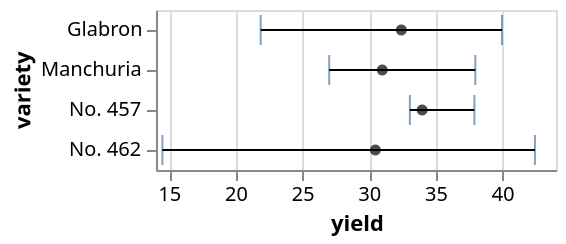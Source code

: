 {
  "$schema": "https://vega.github.io/schema/vega-lite/v5.json",
  "data": {
    "values": [
      {
        "variety": "Glabron",
        "yield": 32.4,
        "yieldError": 7.55,
        "yieldError2": -10.55
      },
      {
        "variety": "Manchuria",
        "yield": 30.97,
        "yieldError": 6.98,
        "yieldError2": -3.98
      },
      {
        "variety": "No. 457",
        "yield": 33.96,
        "yieldError": 3.92,
        "yieldError2": -0.92
      },
      {
        "variety": "No. 462",
        "yield": 30.45,
        "yieldError": 11.97,
        "yieldError2": -15.97
      }
    ]
  },
  "description": "Asymetric error bars encoded with xError and xError2 channels",
  "layer": [
    {
      "encoding": {
        "x": {
          "field": "yield",
          "scale": {
            "zero": false
          },
          "type": "quantitative"
        },
        "xError": {
          "field": "yieldError"
        },
        "xError2": {
          "field": "yieldError2"
        },
        "y": {
          "field": "variety",
          "type": "ordinal"
        }
      },
      "mark": {
        "ticks": true,
        "type": "errorbar"
      }
    },
    {
      "encoding": {
        "x": {
          "field": "yield",
          "type": "quantitative"
        },
        "y": {
          "field": "variety",
          "type": "ordinal"
        }
      },
      "mark": {
        "color": "black",
        "filled": true,
        "type": "point"
      }
    }
  ]
}